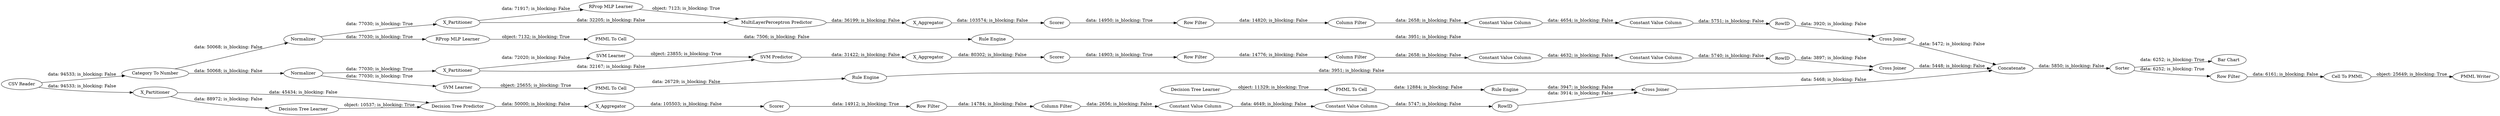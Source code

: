 digraph {
	"6942134503056062227_33" [label="SVM Learner"]
	"-7451592602228521150_292" [label="Constant Value Column"]
	"2824207763988676333_1" [label="CSV Reader"]
	"-3450006529202952122_294" [label="Column Filter"]
	"-7028252124958779758_32" [label="Decision Tree Predictor"]
	"-3475075464304530871_34" [label="Rule Engine"]
	"2824207763988676333_54" [label="Cell To PMML"]
	"8124549283413035663_7" [label=X_Aggregator]
	"6942134503056062227_35" [label="Rule Engine"]
	"1912952277351167445_293" [label=RowID]
	"-3450006529202952122_9" [label="Row Filter"]
	"3286985833480974317_40" [label=Normalizer]
	"8124549283413035663_38" [label="Cross Joiner"]
	"-7028252124958779758_39" [label=Scorer]
	"1912952277351167445_294" [label="Column Filter"]
	"1912952277351167445_292" [label="Constant Value Column"]
	"8124549283413035663_31" [label="RProp MLP Learner"]
	"1997111587295897213_22" [label="PMML To Cell"]
	"1997111587295897213_34" [label="Rule Engine"]
	"-3475075464304530871_28" [label="PMML To Cell"]
	"8124549283413035663_40" [label=Scorer]
	"2824207763988676333_59" [label="Bar Chart"]
	"-7028252124958779758_7" [label=X_Aggregator]
	"-7451592602228521150_9" [label="Row Filter"]
	"-7028252124958779758_38" [label="Cross Joiner"]
	"-7028252124958779758_31" [label="Decision Tree Learner"]
	"8124549283413035663_2" [label=X_Partitioner]
	"1912952277351167445_9" [label="Row Filter"]
	"2824207763988676333_53" [label="Row Filter"]
	"-7451592602228521150_293" [label=RowID]
	"-3475075464304530871_33" [label="Decision Tree Learner"]
	"3286985833480974317_39" [label="Cross Joiner"]
	"2824207763988676333_60" [label=Concatenate]
	"3286985833480974317_31" [label="SVM Learner"]
	"-7451592602228521150_290" [label="Constant Value Column"]
	"1912952277351167445_290" [label="Constant Value Column"]
	"-3450006529202952122_292" [label="Constant Value Column"]
	"3286985833480974317_2" [label=X_Partitioner]
	"2824207763988676333_61" [label="PMML Writer"]
	"8124549283413035663_32" [label="MultiLayerPerceptron Predictor"]
	"-3450006529202952122_293" [label=RowID]
	"2824207763988676333_52" [label=Sorter]
	"3286985833480974317_7" [label=X_Aggregator]
	"-7451592602228521150_294" [label="Column Filter"]
	"3286985833480974317_32" [label="SVM Predictor"]
	"1997111587295897213_35" [label="RProp MLP Learner"]
	"6942134503056062227_34" [label="PMML To Cell"]
	"3286985833480974317_41" [label=Scorer]
	"-7028252124958779758_2" [label=X_Partitioner]
	"8124549283413035663_39" [label=Normalizer]
	"-3450006529202952122_290" [label="Constant Value Column"]
	"2824207763988676333_2" [label="Category To Number"]
	"1997111587295897213_35" -> "1997111587295897213_22" [label="object: 7132; is_blocking: True"]
	"-3450006529202952122_290" -> "-3450006529202952122_292" [label="data: 4654; is_blocking: False"]
	"8124549283413035663_2" -> "8124549283413035663_31" [label="data: 71917; is_blocking: False"]
	"8124549283413035663_39" -> "1997111587295897213_35" [label="data: 77030; is_blocking: True"]
	"-3475075464304530871_34" -> "-7028252124958779758_38" [label="data: 3947; is_blocking: False"]
	"-3475075464304530871_33" -> "-3475075464304530871_28" [label="object: 11329; is_blocking: True"]
	"-7028252124958779758_2" -> "-7028252124958779758_31" [label="data: 88972; is_blocking: False"]
	"8124549283413035663_32" -> "8124549283413035663_7" [label="data: 36199; is_blocking: False"]
	"6942134503056062227_33" -> "6942134503056062227_34" [label="object: 25655; is_blocking: True"]
	"2824207763988676333_52" -> "2824207763988676333_53" [label="data: 6252; is_blocking: True"]
	"3286985833480974317_39" -> "2824207763988676333_60" [label="data: 5448; is_blocking: False"]
	"3286985833480974317_2" -> "3286985833480974317_31" [label="data: 72020; is_blocking: False"]
	"2824207763988676333_2" -> "8124549283413035663_39" [label="data: 50068; is_blocking: False"]
	"-7451592602228521150_9" -> "-7451592602228521150_294" [label="data: 14784; is_blocking: False"]
	"-3450006529202952122_294" -> "-3450006529202952122_290" [label="data: 2658; is_blocking: False"]
	"2824207763988676333_2" -> "3286985833480974317_40" [label="data: 50068; is_blocking: False"]
	"3286985833480974317_7" -> "3286985833480974317_41" [label="data: 80302; is_blocking: False"]
	"-7028252124958779758_39" -> "-7451592602228521150_9" [label="data: 14912; is_blocking: True"]
	"6942134503056062227_34" -> "6942134503056062227_35" [label="data: 26729; is_blocking: False"]
	"-3450006529202952122_9" -> "-3450006529202952122_294" [label="data: 14820; is_blocking: False"]
	"2824207763988676333_52" -> "2824207763988676333_59" [label="data: 6252; is_blocking: True"]
	"-3475075464304530871_28" -> "-3475075464304530871_34" [label="data: 12884; is_blocking: False"]
	"2824207763988676333_54" -> "2824207763988676333_61" [label="object: 25649; is_blocking: True"]
	"1912952277351167445_290" -> "1912952277351167445_292" [label="data: 4632; is_blocking: False"]
	"-7028252124958779758_31" -> "-7028252124958779758_32" [label="object: 10537; is_blocking: True"]
	"8124549283413035663_7" -> "8124549283413035663_40" [label="data: 103574; is_blocking: False"]
	"1912952277351167445_9" -> "1912952277351167445_294" [label="data: 14776; is_blocking: False"]
	"2824207763988676333_1" -> "2824207763988676333_2" [label="data: 94533; is_blocking: False"]
	"3286985833480974317_2" -> "3286985833480974317_32" [label="data: 32167; is_blocking: False"]
	"1912952277351167445_293" -> "3286985833480974317_39" [label="data: 3897; is_blocking: False"]
	"-3450006529202952122_292" -> "-3450006529202952122_293" [label="data: 5751; is_blocking: False"]
	"8124549283413035663_39" -> "8124549283413035663_2" [label="data: 77030; is_blocking: True"]
	"2824207763988676333_1" -> "-7028252124958779758_2" [label="data: 94533; is_blocking: False"]
	"1912952277351167445_292" -> "1912952277351167445_293" [label="data: 5740; is_blocking: False"]
	"-7451592602228521150_292" -> "-7451592602228521150_293" [label="data: 5747; is_blocking: False"]
	"-7028252124958779758_38" -> "2824207763988676333_60" [label="data: 5468; is_blocking: False"]
	"3286985833480974317_40" -> "6942134503056062227_33" [label="data: 77030; is_blocking: True"]
	"6942134503056062227_35" -> "3286985833480974317_39" [label="data: 3951; is_blocking: False"]
	"-7028252124958779758_7" -> "-7028252124958779758_39" [label="data: 105503; is_blocking: False"]
	"-7451592602228521150_293" -> "-7028252124958779758_38" [label="data: 3914; is_blocking: False"]
	"8124549283413035663_2" -> "8124549283413035663_32" [label="data: 32205; is_blocking: False"]
	"-3450006529202952122_293" -> "8124549283413035663_38" [label="data: 3920; is_blocking: False"]
	"1912952277351167445_294" -> "1912952277351167445_290" [label="data: 2658; is_blocking: False"]
	"8124549283413035663_38" -> "2824207763988676333_60" [label="data: 5472; is_blocking: False"]
	"3286985833480974317_32" -> "3286985833480974317_7" [label="data: 31422; is_blocking: False"]
	"8124549283413035663_40" -> "-3450006529202952122_9" [label="data: 14950; is_blocking: True"]
	"3286985833480974317_31" -> "3286985833480974317_32" [label="object: 23855; is_blocking: True"]
	"-7028252124958779758_32" -> "-7028252124958779758_7" [label="data: 50000; is_blocking: False"]
	"8124549283413035663_31" -> "8124549283413035663_32" [label="object: 7123; is_blocking: True"]
	"2824207763988676333_53" -> "2824207763988676333_54" [label="data: 6161; is_blocking: False"]
	"-7028252124958779758_2" -> "-7028252124958779758_32" [label="data: 45434; is_blocking: False"]
	"1997111587295897213_34" -> "8124549283413035663_38" [label="data: 3951; is_blocking: False"]
	"2824207763988676333_60" -> "2824207763988676333_52" [label="data: 5850; is_blocking: False"]
	"-7451592602228521150_290" -> "-7451592602228521150_292" [label="data: 4649; is_blocking: False"]
	"1997111587295897213_22" -> "1997111587295897213_34" [label="data: 7506; is_blocking: False"]
	"3286985833480974317_41" -> "1912952277351167445_9" [label="data: 14903; is_blocking: True"]
	"3286985833480974317_40" -> "3286985833480974317_2" [label="data: 77030; is_blocking: True"]
	"-7451592602228521150_294" -> "-7451592602228521150_290" [label="data: 2656; is_blocking: False"]
	rankdir=LR
}
